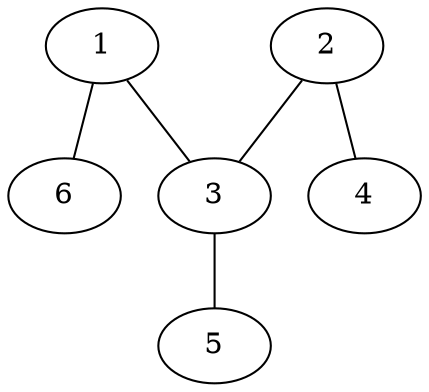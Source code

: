 graph BSP2 {

   
v1[label="1"];
v2[label="2"];
v3[label="3"];
v4[label="4"];
v5[label="5"];
v6[label="6"];

v1--v6;
v1--v3;
v2--v3;
v2--v4;
v3--v5;

}
